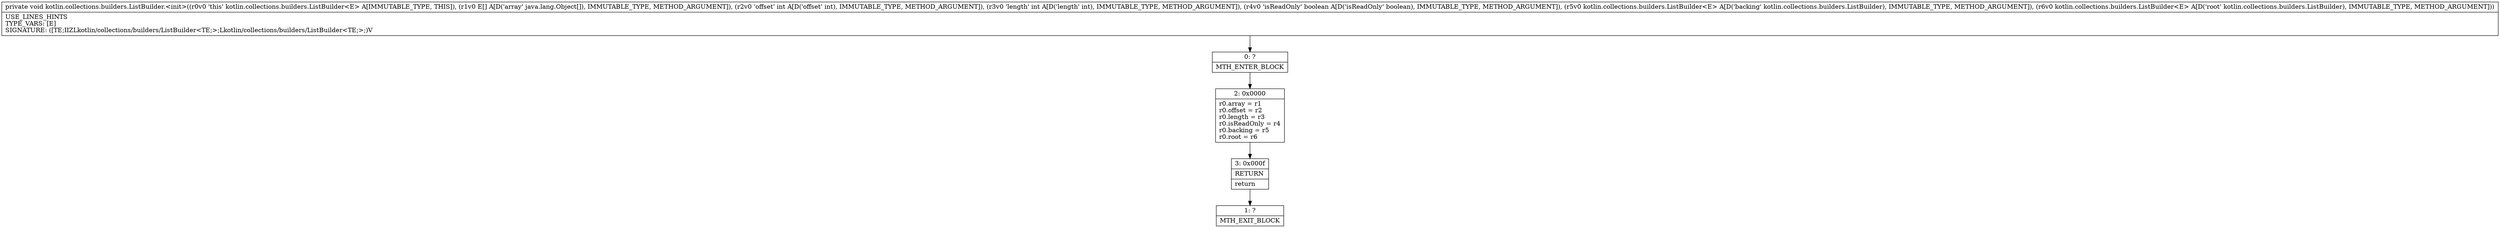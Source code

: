 digraph "CFG forkotlin.collections.builders.ListBuilder.\<init\>([Ljava\/lang\/Object;IIZLkotlin\/collections\/builders\/ListBuilder;Lkotlin\/collections\/builders\/ListBuilder;)V" {
Node_0 [shape=record,label="{0\:\ ?|MTH_ENTER_BLOCK\l}"];
Node_2 [shape=record,label="{2\:\ 0x0000|r0.array = r1\lr0.offset = r2\lr0.length = r3\lr0.isReadOnly = r4\lr0.backing = r5\lr0.root = r6\l}"];
Node_3 [shape=record,label="{3\:\ 0x000f|RETURN\l|return\l}"];
Node_1 [shape=record,label="{1\:\ ?|MTH_EXIT_BLOCK\l}"];
MethodNode[shape=record,label="{private void kotlin.collections.builders.ListBuilder.\<init\>((r0v0 'this' kotlin.collections.builders.ListBuilder\<E\> A[IMMUTABLE_TYPE, THIS]), (r1v0 E[] A[D('array' java.lang.Object[]), IMMUTABLE_TYPE, METHOD_ARGUMENT]), (r2v0 'offset' int A[D('offset' int), IMMUTABLE_TYPE, METHOD_ARGUMENT]), (r3v0 'length' int A[D('length' int), IMMUTABLE_TYPE, METHOD_ARGUMENT]), (r4v0 'isReadOnly' boolean A[D('isReadOnly' boolean), IMMUTABLE_TYPE, METHOD_ARGUMENT]), (r5v0 kotlin.collections.builders.ListBuilder\<E\> A[D('backing' kotlin.collections.builders.ListBuilder), IMMUTABLE_TYPE, METHOD_ARGUMENT]), (r6v0 kotlin.collections.builders.ListBuilder\<E\> A[D('root' kotlin.collections.builders.ListBuilder), IMMUTABLE_TYPE, METHOD_ARGUMENT]))  | USE_LINES_HINTS\lTYPE_VARS: [E]\lSIGNATURE: ([TE;IIZLkotlin\/collections\/builders\/ListBuilder\<TE;\>;Lkotlin\/collections\/builders\/ListBuilder\<TE;\>;)V\l}"];
MethodNode -> Node_0;Node_0 -> Node_2;
Node_2 -> Node_3;
Node_3 -> Node_1;
}


